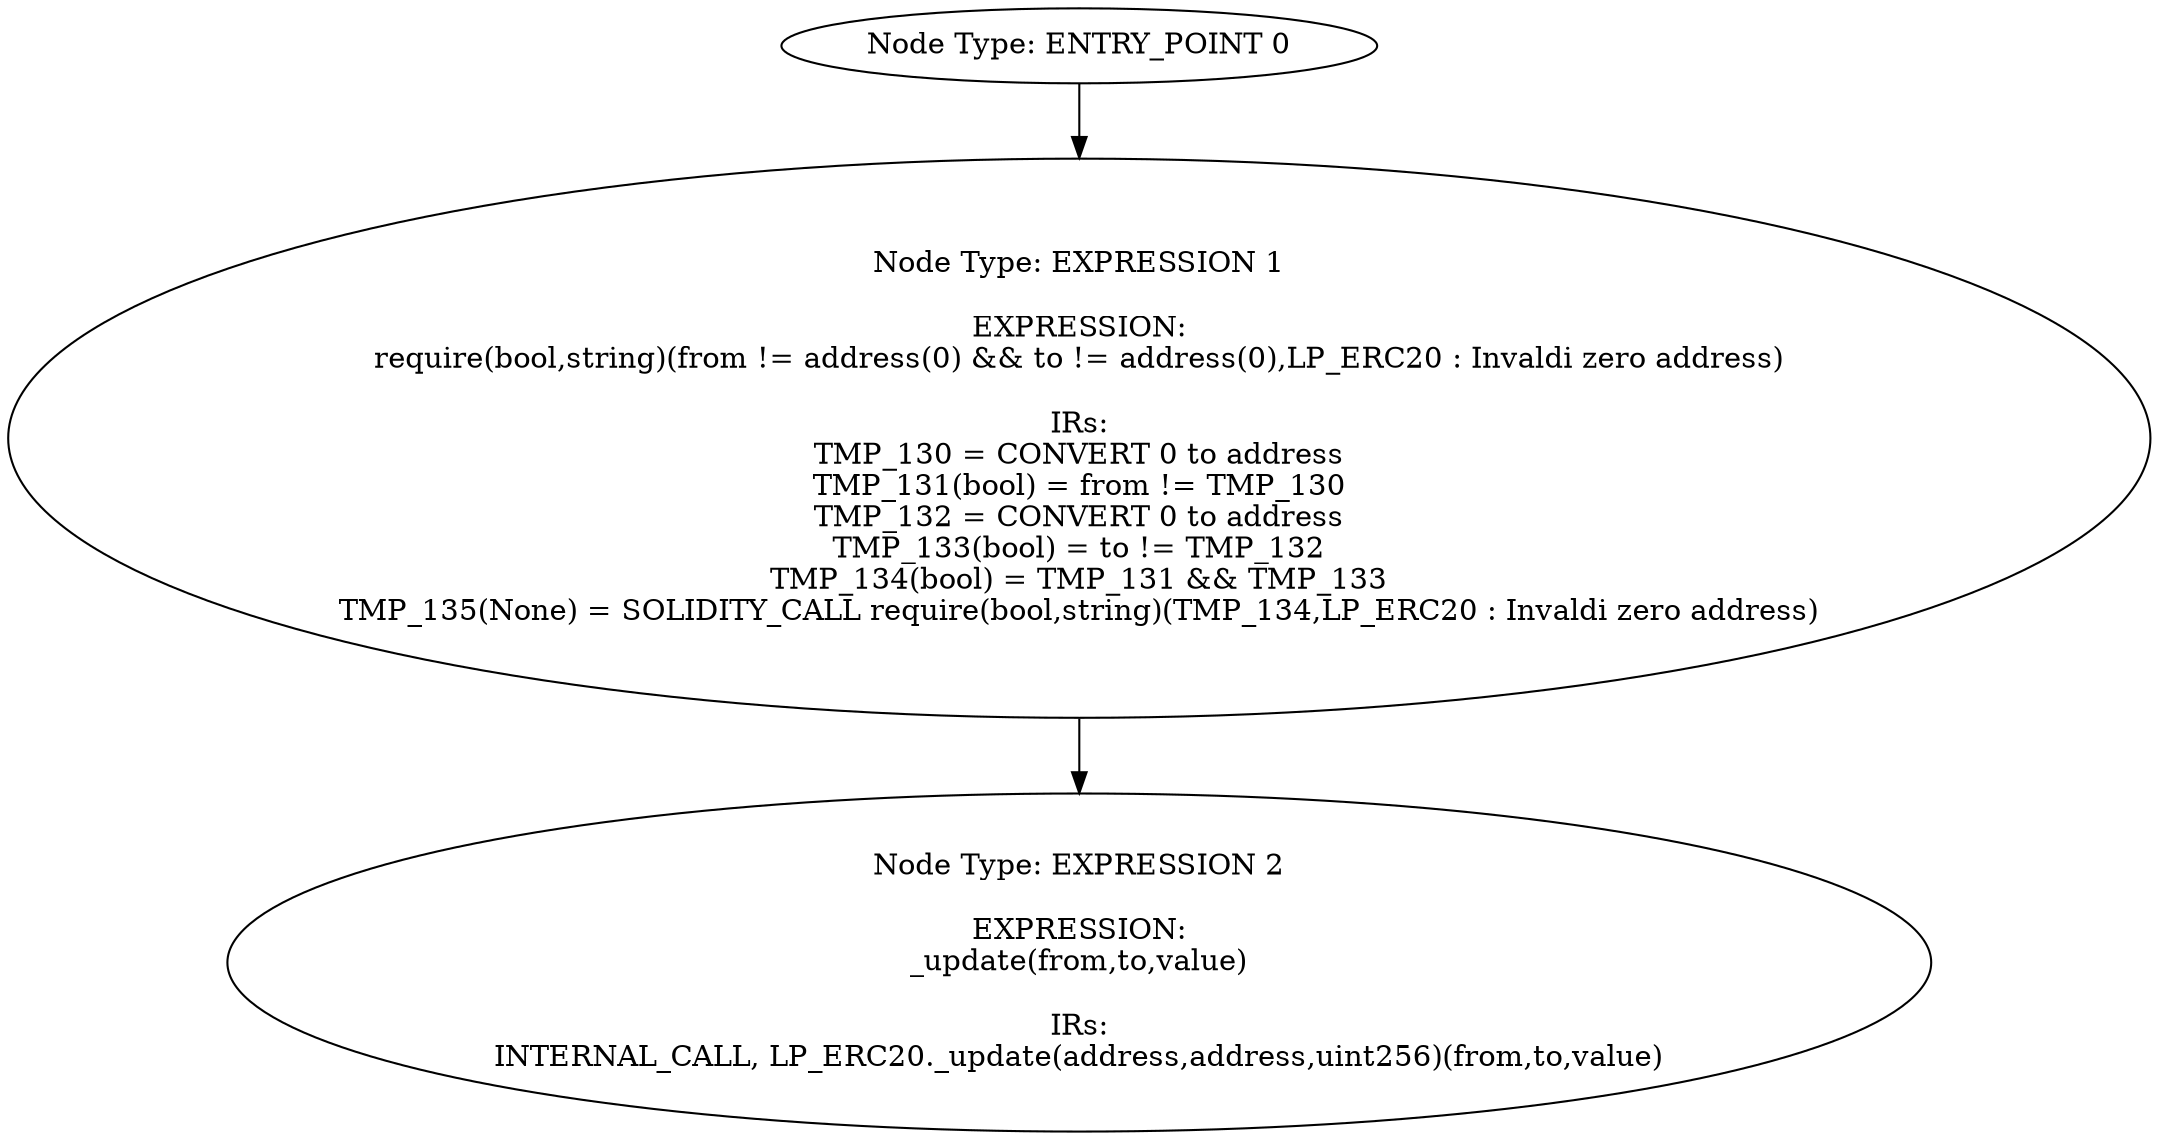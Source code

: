 digraph{
0[label="Node Type: ENTRY_POINT 0
"];
0->1;
1[label="Node Type: EXPRESSION 1

EXPRESSION:
require(bool,string)(from != address(0) && to != address(0),LP_ERC20 : Invaldi zero address)

IRs:
TMP_130 = CONVERT 0 to address
TMP_131(bool) = from != TMP_130
TMP_132 = CONVERT 0 to address
TMP_133(bool) = to != TMP_132
TMP_134(bool) = TMP_131 && TMP_133
TMP_135(None) = SOLIDITY_CALL require(bool,string)(TMP_134,LP_ERC20 : Invaldi zero address)"];
1->2;
2[label="Node Type: EXPRESSION 2

EXPRESSION:
_update(from,to,value)

IRs:
INTERNAL_CALL, LP_ERC20._update(address,address,uint256)(from,to,value)"];
}
